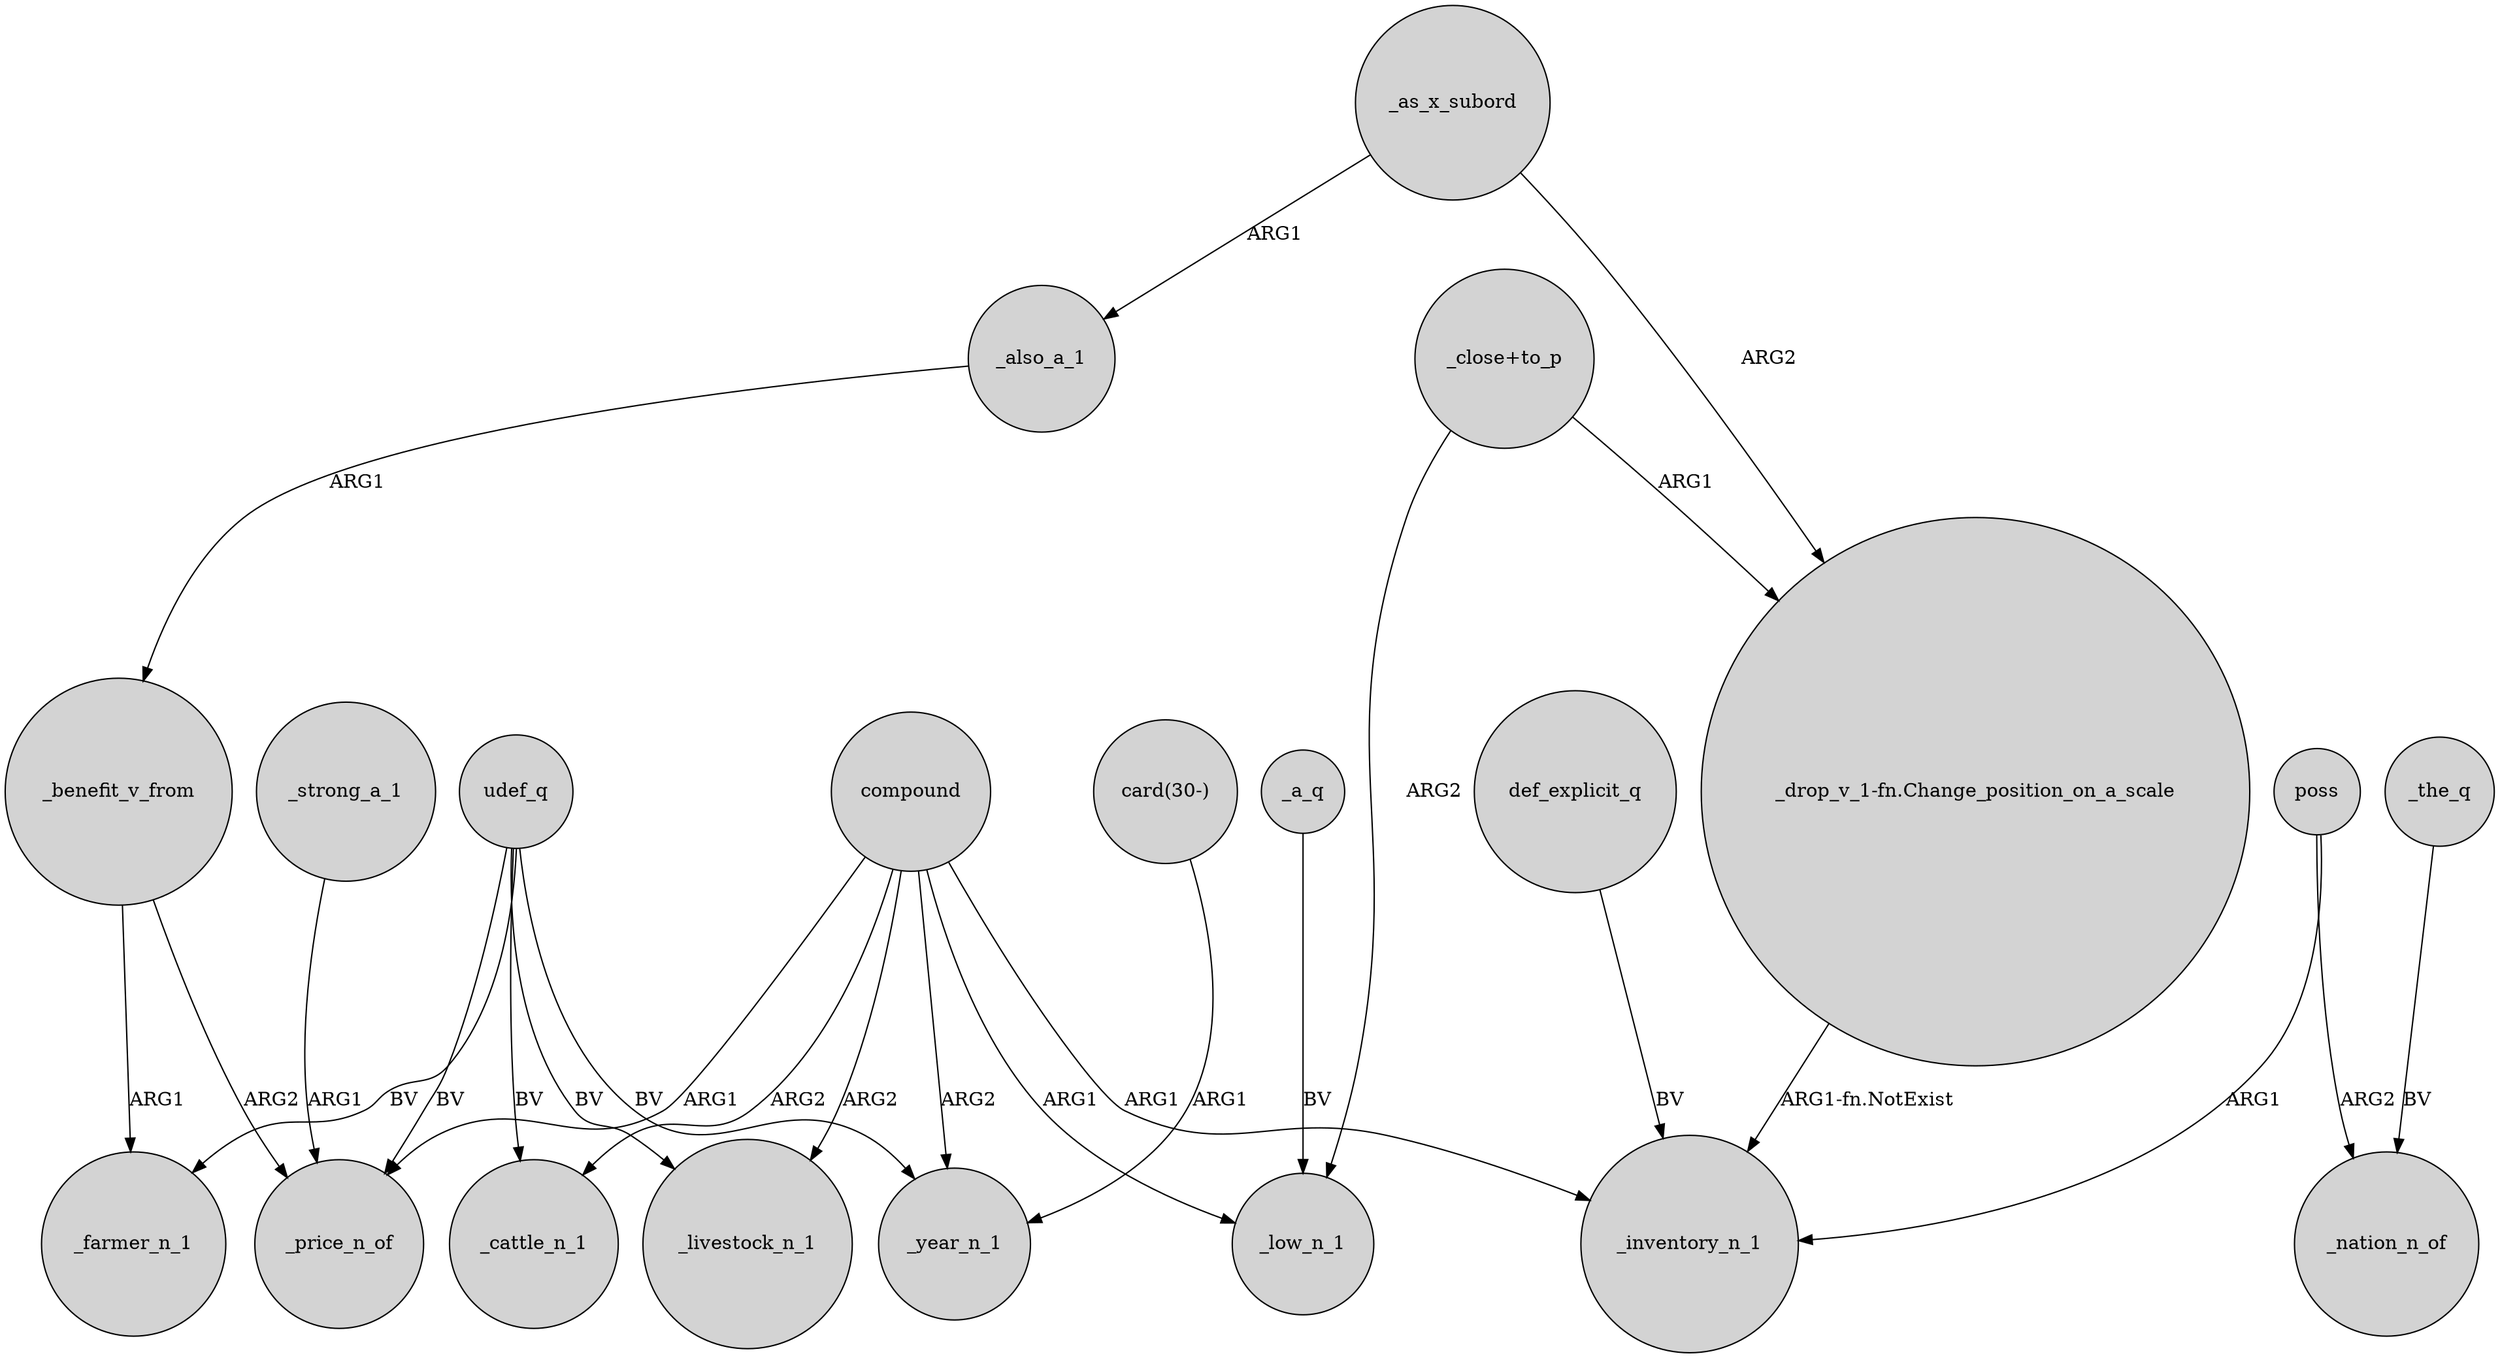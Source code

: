 digraph {
	node [shape=circle style=filled]
	udef_q -> _price_n_of [label=BV]
	"_close+to_p" -> "_drop_v_1-fn.Change_position_on_a_scale" [label=ARG1]
	_also_a_1 -> _benefit_v_from [label=ARG1]
	"_drop_v_1-fn.Change_position_on_a_scale" -> _inventory_n_1 [label="ARG1-fn.NotExist"]
	"card(30-)" -> _year_n_1 [label=ARG1]
	"_close+to_p" -> _low_n_1 [label=ARG2]
	_as_x_subord -> _also_a_1 [label=ARG1]
	udef_q -> _livestock_n_1 [label=BV]
	compound -> _livestock_n_1 [label=ARG2]
	compound -> _inventory_n_1 [label=ARG1]
	_as_x_subord -> "_drop_v_1-fn.Change_position_on_a_scale" [label=ARG2]
	_the_q -> _nation_n_of [label=BV]
	poss -> _inventory_n_1 [label=ARG1]
	_a_q -> _low_n_1 [label=BV]
	poss -> _nation_n_of [label=ARG2]
	_strong_a_1 -> _price_n_of [label=ARG1]
	_benefit_v_from -> _farmer_n_1 [label=ARG1]
	udef_q -> _farmer_n_1 [label=BV]
	compound -> _cattle_n_1 [label=ARG2]
	_benefit_v_from -> _price_n_of [label=ARG2]
	udef_q -> _year_n_1 [label=BV]
	udef_q -> _cattle_n_1 [label=BV]
	def_explicit_q -> _inventory_n_1 [label=BV]
	compound -> _price_n_of [label=ARG1]
	compound -> _low_n_1 [label=ARG1]
	compound -> _year_n_1 [label=ARG2]
}
